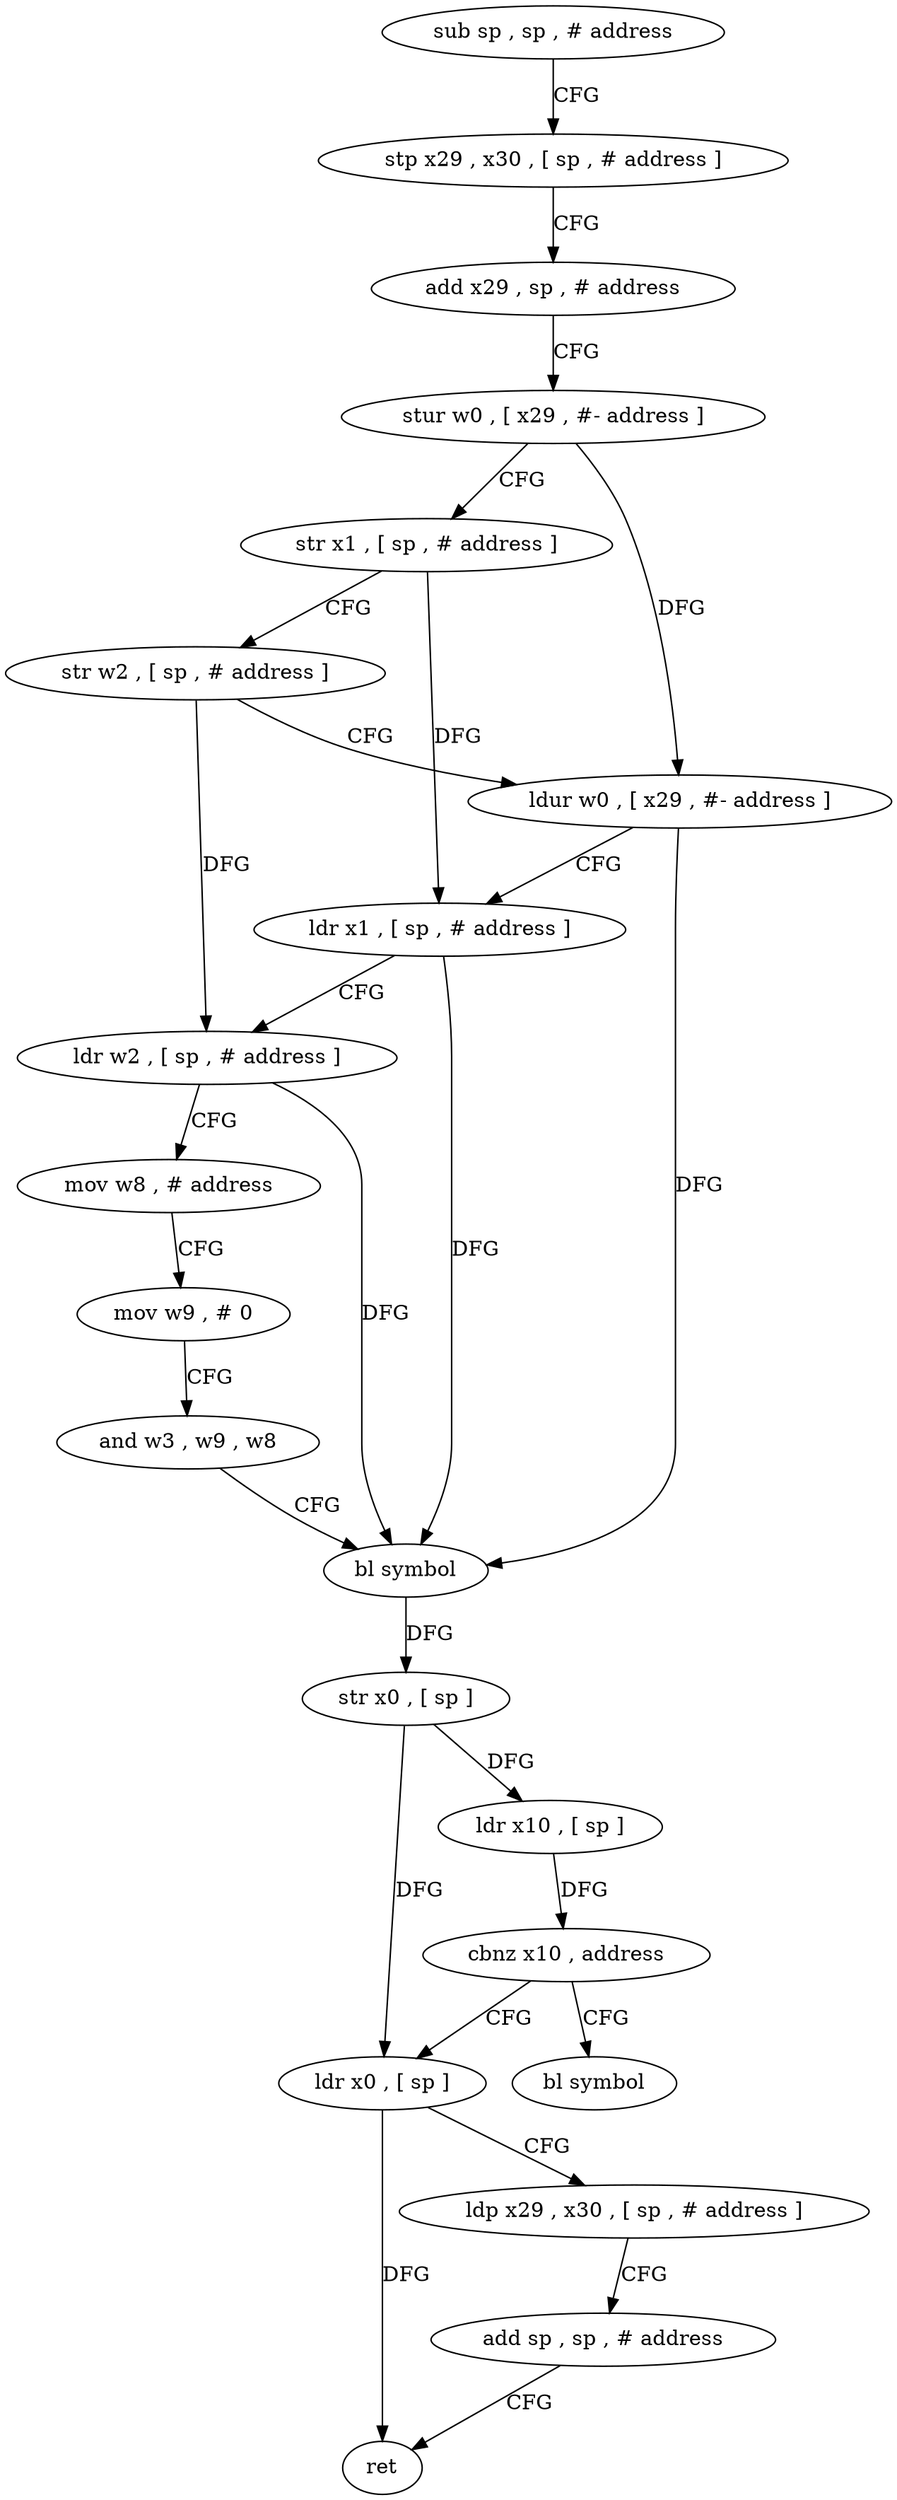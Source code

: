 digraph "func" {
"4251652" [label = "sub sp , sp , # address" ]
"4251656" [label = "stp x29 , x30 , [ sp , # address ]" ]
"4251660" [label = "add x29 , sp , # address" ]
"4251664" [label = "stur w0 , [ x29 , #- address ]" ]
"4251668" [label = "str x1 , [ sp , # address ]" ]
"4251672" [label = "str w2 , [ sp , # address ]" ]
"4251676" [label = "ldur w0 , [ x29 , #- address ]" ]
"4251680" [label = "ldr x1 , [ sp , # address ]" ]
"4251684" [label = "ldr w2 , [ sp , # address ]" ]
"4251688" [label = "mov w8 , # address" ]
"4251692" [label = "mov w9 , # 0" ]
"4251696" [label = "and w3 , w9 , w8" ]
"4251700" [label = "bl symbol" ]
"4251704" [label = "str x0 , [ sp ]" ]
"4251708" [label = "ldr x10 , [ sp ]" ]
"4251712" [label = "cbnz x10 , address" ]
"4251720" [label = "ldr x0 , [ sp ]" ]
"4251716" [label = "bl symbol" ]
"4251724" [label = "ldp x29 , x30 , [ sp , # address ]" ]
"4251728" [label = "add sp , sp , # address" ]
"4251732" [label = "ret" ]
"4251652" -> "4251656" [ label = "CFG" ]
"4251656" -> "4251660" [ label = "CFG" ]
"4251660" -> "4251664" [ label = "CFG" ]
"4251664" -> "4251668" [ label = "CFG" ]
"4251664" -> "4251676" [ label = "DFG" ]
"4251668" -> "4251672" [ label = "CFG" ]
"4251668" -> "4251680" [ label = "DFG" ]
"4251672" -> "4251676" [ label = "CFG" ]
"4251672" -> "4251684" [ label = "DFG" ]
"4251676" -> "4251680" [ label = "CFG" ]
"4251676" -> "4251700" [ label = "DFG" ]
"4251680" -> "4251684" [ label = "CFG" ]
"4251680" -> "4251700" [ label = "DFG" ]
"4251684" -> "4251688" [ label = "CFG" ]
"4251684" -> "4251700" [ label = "DFG" ]
"4251688" -> "4251692" [ label = "CFG" ]
"4251692" -> "4251696" [ label = "CFG" ]
"4251696" -> "4251700" [ label = "CFG" ]
"4251700" -> "4251704" [ label = "DFG" ]
"4251704" -> "4251708" [ label = "DFG" ]
"4251704" -> "4251720" [ label = "DFG" ]
"4251708" -> "4251712" [ label = "DFG" ]
"4251712" -> "4251720" [ label = "CFG" ]
"4251712" -> "4251716" [ label = "CFG" ]
"4251720" -> "4251724" [ label = "CFG" ]
"4251720" -> "4251732" [ label = "DFG" ]
"4251724" -> "4251728" [ label = "CFG" ]
"4251728" -> "4251732" [ label = "CFG" ]
}

